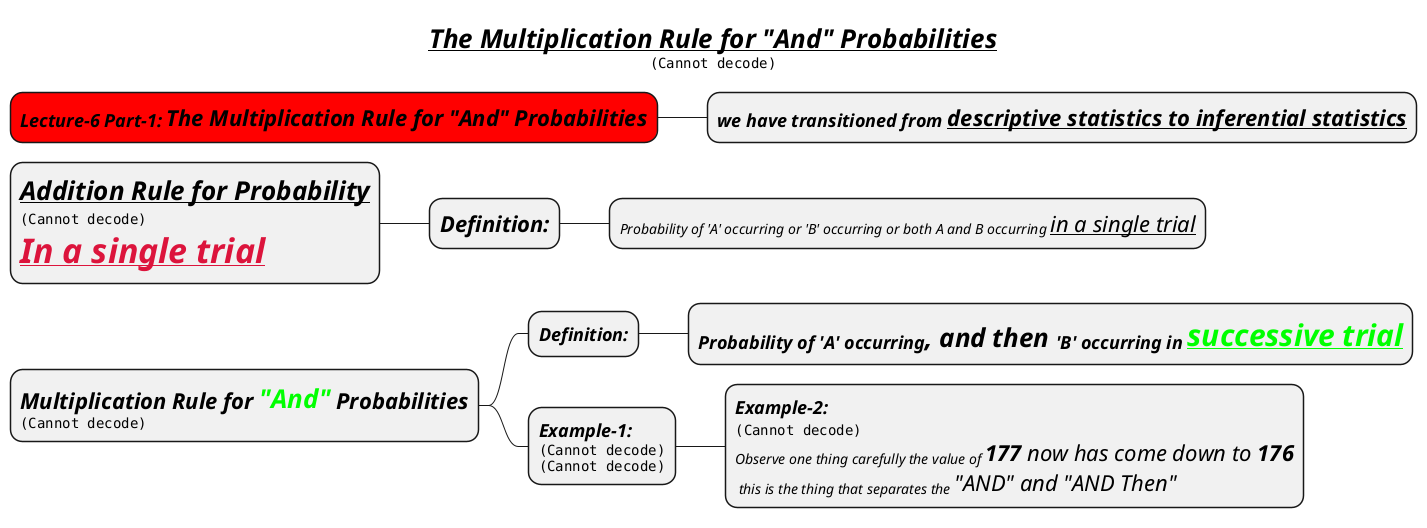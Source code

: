 @startmindmap
skinparam node {
    FontStyle italic
}

title =__//The Multiplication Rule for "And" Probabilities//__\n<img:images/img_15.png>

*[#red] =Lecture-6 Part-1: **The Multiplication Rule for "And" Probabilities**
** =we have transitioned from __descriptive statistics to inferential statistics__




* =//__Addition Rule for Probability__//\n<img:images/img_8.png> \n=<color #crimson>**//__In a single trial__//**
** =//Definition://
*** Probability of 'A' occurring or 'B' occurring or both A and B occurring <size:22>__in a single trial__

* =//Multiplication Rule for <color #lime>"And"</color> Probabilities// \n<img:images/img_16.png>
** =Definition:
*** =Probability of 'A' occurring<size:22>, and then </size>'B' occurring in <color #lime>__**successive trial**__
**:=Example-1:
<img:images/img_17.png>
<img:images/img_18.png>;
***  =Example-2: \n<img:images/img_19.png> \nObserve one thing carefully the value of <size::22>**177** now has come down to **176**</size>\n this is the thing that separates the <size:22>"AND" and "AND Then"</size>

@endmindmap
